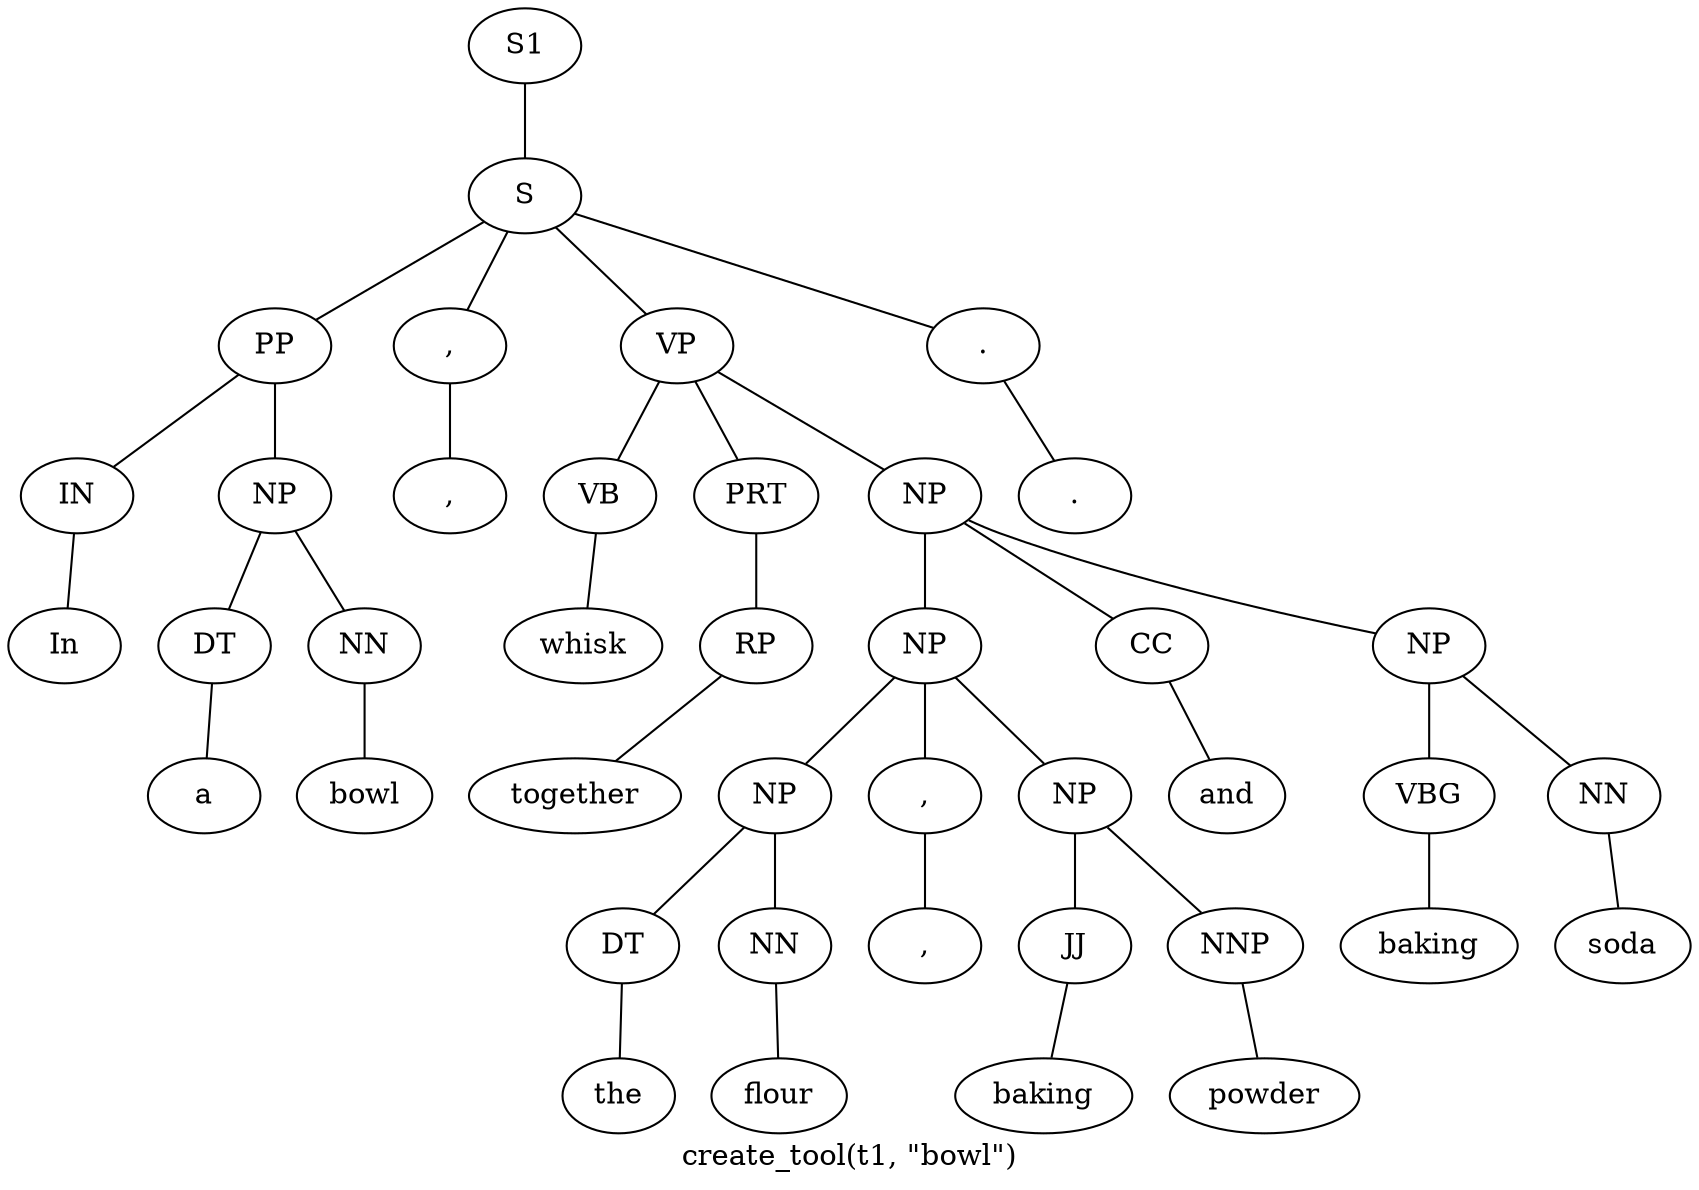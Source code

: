 graph SyntaxGraph {
	label = "create_tool(t1, \"bowl\")";
	Node0 [label="S1"];
	Node1 [label="S"];
	Node2 [label="PP"];
	Node3 [label="IN"];
	Node4 [label="In"];
	Node5 [label="NP"];
	Node6 [label="DT"];
	Node7 [label="a"];
	Node8 [label="NN"];
	Node9 [label="bowl"];
	Node10 [label=","];
	Node11 [label=","];
	Node12 [label="VP"];
	Node13 [label="VB"];
	Node14 [label="whisk"];
	Node15 [label="PRT"];
	Node16 [label="RP"];
	Node17 [label="together"];
	Node18 [label="NP"];
	Node19 [label="NP"];
	Node20 [label="NP"];
	Node21 [label="DT"];
	Node22 [label="the"];
	Node23 [label="NN"];
	Node24 [label="flour"];
	Node25 [label=","];
	Node26 [label=","];
	Node27 [label="NP"];
	Node28 [label="JJ"];
	Node29 [label="baking"];
	Node30 [label="NNP"];
	Node31 [label="powder"];
	Node32 [label="CC"];
	Node33 [label="and"];
	Node34 [label="NP"];
	Node35 [label="VBG"];
	Node36 [label="baking"];
	Node37 [label="NN"];
	Node38 [label="soda"];
	Node39 [label="."];
	Node40 [label="."];

	Node0 -- Node1;
	Node1 -- Node2;
	Node1 -- Node10;
	Node1 -- Node12;
	Node1 -- Node39;
	Node2 -- Node3;
	Node2 -- Node5;
	Node3 -- Node4;
	Node5 -- Node6;
	Node5 -- Node8;
	Node6 -- Node7;
	Node8 -- Node9;
	Node10 -- Node11;
	Node12 -- Node13;
	Node12 -- Node15;
	Node12 -- Node18;
	Node13 -- Node14;
	Node15 -- Node16;
	Node16 -- Node17;
	Node18 -- Node19;
	Node18 -- Node32;
	Node18 -- Node34;
	Node19 -- Node20;
	Node19 -- Node25;
	Node19 -- Node27;
	Node20 -- Node21;
	Node20 -- Node23;
	Node21 -- Node22;
	Node23 -- Node24;
	Node25 -- Node26;
	Node27 -- Node28;
	Node27 -- Node30;
	Node28 -- Node29;
	Node30 -- Node31;
	Node32 -- Node33;
	Node34 -- Node35;
	Node34 -- Node37;
	Node35 -- Node36;
	Node37 -- Node38;
	Node39 -- Node40;
}